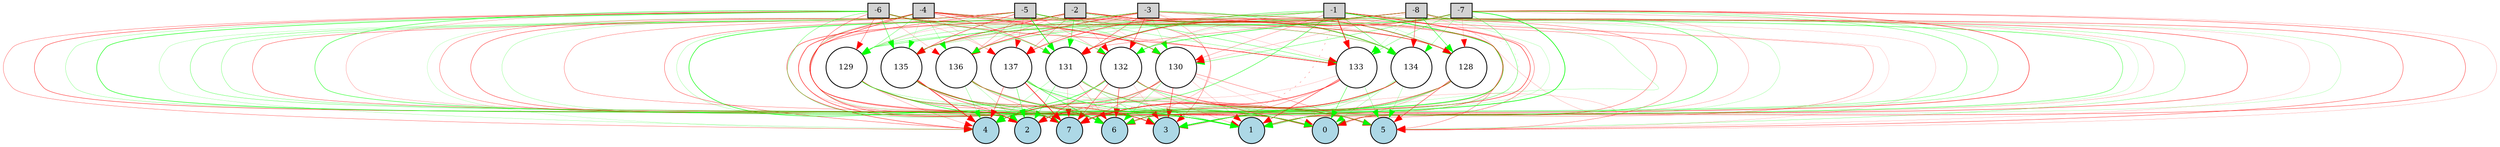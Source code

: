 digraph {
	node [fontsize=9 height=0.2 shape=circle width=0.2]
	-1 [fillcolor=lightgray shape=box style=filled]
	-2 [fillcolor=lightgray shape=box style=filled]
	-3 [fillcolor=lightgray shape=box style=filled]
	-4 [fillcolor=lightgray shape=box style=filled]
	-5 [fillcolor=lightgray shape=box style=filled]
	-6 [fillcolor=lightgray shape=box style=filled]
	-7 [fillcolor=lightgray shape=box style=filled]
	-8 [fillcolor=lightgray shape=box style=filled]
	0 [fillcolor=lightblue style=filled]
	1 [fillcolor=lightblue style=filled]
	2 [fillcolor=lightblue style=filled]
	3 [fillcolor=lightblue style=filled]
	4 [fillcolor=lightblue style=filled]
	5 [fillcolor=lightblue style=filled]
	6 [fillcolor=lightblue style=filled]
	7 [fillcolor=lightblue style=filled]
	128 [fillcolor=white style=filled]
	129 [fillcolor=white style=filled]
	130 [fillcolor=white style=filled]
	131 [fillcolor=white style=filled]
	132 [fillcolor=white style=filled]
	133 [fillcolor=white style=filled]
	134 [fillcolor=white style=filled]
	135 [fillcolor=white style=filled]
	136 [fillcolor=white style=filled]
	137 [fillcolor=white style=filled]
	-1 -> 128 [color=green penwidth=0.141480195687057 style=solid]
	-1 -> 129 [color=green penwidth=0.31980522343897755 style=solid]
	-1 -> 130 [color=red penwidth=0.2433050606487814 style=solid]
	-1 -> 131 [color=green penwidth=0.4155403477965518 style=solid]
	-1 -> 132 [color=red penwidth=0.19972390042913685 style=solid]
	-1 -> 133 [color=red penwidth=0.7952118691684926 style=solid]
	-1 -> 134 [color=green penwidth=0.3712604898961501 style=solid]
	-1 -> 135 [color=green penwidth=0.1937317842998643 style=solid]
	-1 -> 136 [color=red penwidth=0.1533906904640698 style=solid]
	-1 -> 137 [color=green penwidth=0.1813343025581679 style=solid]
	-2 -> 128 [color=green penwidth=0.504815243898743 style=solid]
	-2 -> 129 [color=red penwidth=0.14035141759874298 style=solid]
	-2 -> 130 [color=red penwidth=0.12703911324132558 style=solid]
	-2 -> 131 [color=green penwidth=0.4309731155761176 style=solid]
	-2 -> 132 [color=red penwidth=0.1778092142766258 style=solid]
	-2 -> 133 [color=green penwidth=0.35132374597061145 style=solid]
	-2 -> 134 [color=red penwidth=0.5970892352605698 style=solid]
	-2 -> 135 [color=red penwidth=0.5707174405294984 style=solid]
	-2 -> 136 [color=red penwidth=0.25671351972967105 style=solid]
	-2 -> 137 [color=red penwidth=0.281943532760458 style=solid]
	-3 -> 128 [color=red penwidth=0.2396454247178296 style=solid]
	-3 -> 129 [color=green penwidth=0.4138200476592325 style=solid]
	-3 -> 130 [color=green penwidth=0.1899551488561319 style=solid]
	-3 -> 131 [color=red penwidth=0.381977138174161 style=solid]
	-3 -> 132 [color=red penwidth=0.4482110592206592 style=solid]
	-3 -> 133 [color=red penwidth=0.11299230628581236 style=solid]
	-3 -> 134 [color=green penwidth=0.35361442697689704 style=solid]
	-3 -> 135 [color=red penwidth=0.15386985743176995 style=solid]
	-3 -> 136 [color=red penwidth=0.6066057505469467 style=solid]
	-3 -> 137 [color=red penwidth=0.17909811873068798 style=solid]
	-4 -> 128 [color=green penwidth=0.1647641784352501 style=solid]
	-4 -> 129 [color=green penwidth=0.2935155564883619 style=solid]
	-4 -> 130 [color=red penwidth=0.6385637310142933 style=solid]
	-4 -> 131 [color=red penwidth=0.38984266777231846 style=solid]
	-4 -> 132 [color=green penwidth=0.1614438139294126 style=solid]
	-4 -> 133 [color=red penwidth=0.30944061581229376 style=solid]
	-4 -> 134 [color=red penwidth=0.25862135910884665 style=solid]
	-4 -> 135 [color=green penwidth=0.1328231011080533 style=solid]
	-4 -> 136 [color=green penwidth=0.18949711521245377 style=solid]
	-4 -> 137 [color=red penwidth=0.15104429252559992 style=solid]
	-5 -> 128 [color=red penwidth=0.45845437660441757 style=solid]
	-5 -> 129 [color=green penwidth=0.24720868798907322 style=solid]
	-5 -> 130 [color=green penwidth=0.21346923783934701 style=solid]
	-5 -> 131 [color=green penwidth=0.744006121409731 style=solid]
	-5 -> 132 [color=red penwidth=0.20297059860036265 style=solid]
	-5 -> 133 [color=green penwidth=0.24644869744631254 style=solid]
	-5 -> 134 [color=green penwidth=0.3194806303192966 style=solid]
	-5 -> 135 [color=red penwidth=0.43356391782427517 style=solid]
	-5 -> 136 [color=red penwidth=0.2437086912868344 style=solid]
	-5 -> 137 [color=red penwidth=0.1993979317346105 style=solid]
	-6 -> 128 [color=red penwidth=0.521083328098529 style=solid]
	-6 -> 129 [color=red penwidth=0.30415135030578117 style=solid]
	-6 -> 130 [color=green penwidth=0.18077755267234974 style=solid]
	-6 -> 131 [color=green penwidth=0.3625118775606433 style=solid]
	-6 -> 132 [color=green penwidth=0.1614283638731392 style=solid]
	-6 -> 133 [color=red penwidth=0.4153297881137197 style=solid]
	-6 -> 134 [color=green penwidth=0.241755783342986 style=solid]
	-6 -> 135 [color=green penwidth=0.4277403364714848 style=solid]
	-6 -> 136 [color=red penwidth=0.16338096367873944 style=solid]
	-6 -> 137 [color=red penwidth=0.17023449001550722 style=solid]
	-7 -> 128 [color=red penwidth=0.14924893651233376 style=solid]
	-7 -> 129 [color=green penwidth=0.150799388624353 style=solid]
	-7 -> 130 [color=green penwidth=0.32700344338496057 style=solid]
	-7 -> 131 [color=red penwidth=0.6716293845610818 style=solid]
	-7 -> 132 [color=green penwidth=0.12668307929939185 style=solid]
	-7 -> 133 [color=green penwidth=0.29321176165410934 style=solid]
	-7 -> 134 [color=green penwidth=0.20269341437174754 style=solid]
	-7 -> 135 [color=green penwidth=0.45612544537936306 style=solid]
	-7 -> 136 [color=green penwidth=0.21867157922671138 style=solid]
	-7 -> 137 [color=red penwidth=0.18550416159790017 style=solid]
	-8 -> 128 [color=green penwidth=0.49765717109041563 style=solid]
	-8 -> 129 [color=green penwidth=0.14663273973485974 style=solid]
	-8 -> 130 [color=red penwidth=0.16897296601052503 style=solid]
	-8 -> 131 [color=red penwidth=0.2775294040364125 style=solid]
	-8 -> 132 [color=green penwidth=0.5808245098564837 style=solid]
	-8 -> 133 [color=green penwidth=0.12224164796362402 style=solid]
	-8 -> 134 [color=red penwidth=0.4131398906246424 style=solid]
	-8 -> 135 [color=red penwidth=0.19203979151878164 style=solid]
	-8 -> 136 [color=green penwidth=0.1395817186122704 style=solid]
	-8 -> 137 [color=red penwidth=0.4146630990430048 style=solid]
	128 -> 0 [color=red penwidth=0.19473862927397673 style=solid]
	128 -> 1 [color=green penwidth=0.3092678181590045 style=solid]
	128 -> 2 [color=red penwidth=0.164526313460806 style=solid]
	128 -> 3 [color=green penwidth=0.3070755960624495 style=solid]
	128 -> 4 [color=green penwidth=0.20341449976030015 style=solid]
	128 -> 5 [color=red penwidth=0.43749888089806643 style=solid]
	128 -> 6 [color=green penwidth=0.1199661579952423 style=solid]
	128 -> 7 [color=red penwidth=0.4157754081911752 style=solid]
	129 -> 0 [color=green penwidth=0.2349660866417513 style=solid]
	129 -> 1 [color=green penwidth=0.5343012824383495 style=solid]
	129 -> 2 [color=red penwidth=0.3815296420303459 style=solid]
	129 -> 3 [color=red penwidth=0.3219441221533937 style=solid]
	129 -> 4 [color=red penwidth=0.1951880765200881 style=solid]
	129 -> 5 [color=green penwidth=0.20956066331518758 style=solid]
	129 -> 6 [color=green penwidth=0.297662310244983 style=solid]
	129 -> 7 [color=green penwidth=0.17031134850796287 style=solid]
	130 -> 0 [color=red penwidth=0.14315609744914257 style=solid]
	130 -> 1 [color=red penwidth=0.14696079705151788 style=solid]
	130 -> 2 [color=green penwidth=0.21073897864276914 style=solid]
	130 -> 3 [color=red penwidth=0.4637618276574714 style=solid]
	130 -> 4 [color=red penwidth=0.4873806606749921 style=solid]
	130 -> 5 [color=red penwidth=0.28367467731762663 style=solid]
	130 -> 6 [color=green penwidth=0.24846770713182442 style=solid]
	130 -> 7 [color=red penwidth=0.3309751578383656 style=solid]
	131 -> 0 [color=green penwidth=0.17831168659376917 style=solid]
	131 -> 1 [color=green penwidth=0.3265797302937155 style=solid]
	131 -> 2 [color=green penwidth=0.3221244993834576 style=solid]
	131 -> 3 [color=green penwidth=0.2423232163064286 style=solid]
	131 -> 4 [color=green penwidth=0.20160790811687992 style=solid]
	131 -> 5 [color=red penwidth=0.2660696916348929 style=solid]
	131 -> 6 [color=red penwidth=0.214526317059141 style=solid]
	131 -> 7 [color=red penwidth=0.16424000517890147 style=solid]
	132 -> 0 [color=red penwidth=0.4530682065872179 style=solid]
	132 -> 1 [color=red penwidth=0.21201960227674627 style=solid]
	132 -> 2 [color=red penwidth=0.4564573120070513 style=solid]
	132 -> 3 [color=red penwidth=0.13405753947642574 style=solid]
	132 -> 4 [color=green penwidth=0.5786330245247725 style=solid]
	132 -> 5 [color=green penwidth=0.3634001077250477 style=solid]
	132 -> 6 [color=red penwidth=0.48703167053566154 style=solid]
	132 -> 7 [color=red penwidth=0.40826991664939893 style=solid]
	133 -> 0 [color=green penwidth=0.41194162636311027 style=solid]
	133 -> 1 [color=red penwidth=0.50536003563201 style=solid]
	133 -> 2 [color=red penwidth=0.1970035055043448 style=solid]
	133 -> 3 [color=red penwidth=0.2592142089200347 style=solid]
	133 -> 4 [color=red penwidth=0.13523301779729682 style=solid]
	133 -> 5 [color=green penwidth=0.24609401656630844 style=solid]
	133 -> 6 [color=red penwidth=0.20423400737710332 style=solid]
	133 -> 7 [color=red penwidth=0.31960101214604375 style=solid]
	134 -> 0 [color=green penwidth=0.20798786144368975 style=solid]
	134 -> 1 [color=green penwidth=0.1967072493139035 style=solid]
	134 -> 2 [color=red penwidth=0.19687822928554471 style=solid]
	134 -> 3 [color=green penwidth=0.3539297815236486 style=solid]
	134 -> 4 [color=green penwidth=0.20193606229203181 style=solid]
	134 -> 5 [color=green penwidth=0.19507954109284548 style=solid]
	134 -> 6 [color=green penwidth=0.1611476723669758 style=solid]
	134 -> 7 [color=red penwidth=0.6362237807120017 style=solid]
	135 -> 0 [color=red penwidth=0.35989414541930476 style=solid]
	135 -> 1 [color=green penwidth=0.4554447177628138 style=solid]
	135 -> 2 [color=red penwidth=0.4051626519244105 style=solid]
	135 -> 3 [color=red penwidth=0.30703248380447157 style=solid]
	135 -> 4 [color=red penwidth=0.7377453601140772 style=solid]
	135 -> 5 [color=green penwidth=0.10905908529288444 style=solid]
	135 -> 6 [color=red penwidth=0.4275048943763602 style=solid]
	135 -> 7 [color=green penwidth=0.31728754120969793 style=solid]
	136 -> 0 [color=green penwidth=0.27512514718714454 style=solid]
	136 -> 1 [color=green penwidth=0.2802825691104999 style=solid]
	136 -> 2 [color=green penwidth=0.18031993697990795 style=solid]
	136 -> 3 [color=red penwidth=0.10078426266669596 style=solid]
	136 -> 4 [color=green penwidth=0.24450439578665875 style=solid]
	136 -> 5 [color=red penwidth=0.3647065676116926 style=solid]
	136 -> 6 [color=green penwidth=0.3167592849048453 style=solid]
	136 -> 7 [color=red penwidth=0.2598045122329001 style=solid]
	137 -> 0 [color=green penwidth=0.5106905235345309 style=solid]
	137 -> 1 [color=green penwidth=0.18938698634536194 style=solid]
	137 -> 2 [color=green penwidth=0.3861344151112922 style=solid]
	137 -> 3 [color=red penwidth=0.14450711329807242 style=solid]
	137 -> 4 [color=red penwidth=0.3848121234925558 style=solid]
	137 -> 5 [color=green penwidth=0.11144637249787585 style=solid]
	137 -> 6 [color=green penwidth=0.4931591992274512 style=solid]
	137 -> 7 [color=red penwidth=0.740887097247889 style=solid]
	-1 -> 0 [color=red penwidth=0.4259082326241138 style=solid]
	-1 -> 1 [color=green penwidth=0.37275781032272015 style=solid]
	-1 -> 2 [color=red penwidth=0.2614010379600856 style=dotted]
	-1 -> 3 [color=red penwidth=0.31169448273696365 style=solid]
	-1 -> 4 [color=green penwidth=0.45990117007341724 style=solid]
	-1 -> 5 [color=red penwidth=0.12828017194771701 style=solid]
	-1 -> 6 [color=red penwidth=0.5149204913635735 style=solid]
	-1 -> 7 [color=green penwidth=0.7914855135463418 style=solid]
	-2 -> 0 [color=red penwidth=0.31142877870366475 style=solid]
	-2 -> 1 [color=green penwidth=0.16681139558815056 style=solid]
	-2 -> 2 [color=green penwidth=0.18164644922214507 style=solid]
	-2 -> 3 [color=red penwidth=0.306703736045567 style=solid]
	-2 -> 4 [color=red penwidth=0.34173458638119636 style=solid]
	-2 -> 5 [color=red penwidth=0.12365308654008392 style=solid]
	-2 -> 6 [color=red penwidth=0.2570636344809057 style=solid]
	-2 -> 7 [color=green penwidth=0.6158155805598408 style=solid]
	-3 -> 0 [color=red penwidth=0.10737305454971446 style=solid]
	-3 -> 1 [color=red penwidth=0.2534641311339066 style=solid]
	-3 -> 2 [color=red penwidth=0.1583369653480253 style=solid]
	-3 -> 3 [color=red penwidth=0.14587097333822716 style=solid]
	-3 -> 4 [color=red penwidth=0.46503626164694123 style=solid]
	-3 -> 5 [color=green penwidth=0.2352749992638257 style=solid]
	-3 -> 6 [color=red penwidth=0.199779221931253 style=solid]
	-3 -> 7 [color=green penwidth=0.16658960192776795 style=solid]
	-4 -> 0 [color=red penwidth=0.4880197347224593 style=solid]
	-4 -> 1 [color=red penwidth=0.2677414596457558 style=solid]
	-4 -> 2 [color=green penwidth=0.3128040426284673 style=solid]
	-4 -> 3 [color=red penwidth=0.4844409853065712 style=solid]
	-4 -> 4 [color=green penwidth=0.1701661090793024 style=solid]
	-4 -> 5 [color=red penwidth=0.2834479134732185 style=solid]
	-4 -> 6 [color=red penwidth=0.3503686176848022 style=solid]
	-4 -> 7 [color=green penwidth=0.2561770226073914 style=solid]
	-5 -> 0 [color=red penwidth=0.10603694958024289 style=dotted]
	-5 -> 1 [color=red penwidth=0.29166255663262913 style=solid]
	-5 -> 2 [color=red penwidth=0.2961854209934566 style=solid]
	-5 -> 3 [color=red penwidth=0.4108194218763198 style=solid]
	-5 -> 4 [color=green penwidth=0.13679999697370754 style=solid]
	-5 -> 5 [color=red penwidth=0.2854172633479622 style=solid]
	-5 -> 6 [color=green penwidth=0.194402394284156 style=solid]
	-5 -> 7 [color=red penwidth=0.38980123671596345 style=solid]
	-6 -> 0 [color=red penwidth=0.18891640790748676 style=solid]
	-6 -> 1 [color=green penwidth=0.4693303913901261 style=solid]
	-6 -> 2 [color=red penwidth=0.42596500141653915 style=solid]
	-6 -> 3 [color=green penwidth=0.30106406459203194 style=solid]
	-6 -> 4 [color=red penwidth=0.28430815743743976 style=solid]
	-6 -> 5 [color=red penwidth=0.32921973940522886 style=solid]
	-6 -> 6 [color=green penwidth=0.5753823880806473 style=solid]
	-6 -> 7 [color=green penwidth=0.21257038156832464 style=solid]
	-7 -> 0 [color=red penwidth=0.3804922956279546 style=solid]
	-7 -> 1 [color=red penwidth=0.18178500685590457 style=solid]
	-7 -> 2 [color=green penwidth=0.3164367435588892 style=solid]
	-7 -> 3 [color=green penwidth=0.7474176978639978 style=solid]
	-7 -> 4 [color=green penwidth=0.33371986125425845 style=solid]
	-7 -> 5 [color=red penwidth=0.1491396976901222 style=solid]
	-7 -> 6 [color=red penwidth=0.5102723425081622 style=solid]
	-7 -> 7 [color=green penwidth=0.25524159203033225 style=solid]
	-8 -> 0 [color=green penwidth=0.15173408231349061 style=solid]
	-8 -> 1 [color=green penwidth=0.132956144783133 style=solid]
	-8 -> 2 [color=green penwidth=0.40987506412712016 style=solid]
	-8 -> 3 [color=green penwidth=0.15421292434909867 style=solid]
	-8 -> 4 [color=red penwidth=0.14945060071889882 style=solid]
	-8 -> 5 [color=red penwidth=0.3700100421537855 style=solid]
	-8 -> 6 [color=green penwidth=0.1694227922303766 style=solid]
	-8 -> 7 [color=red penwidth=0.18682756530426217 style=solid]
}
